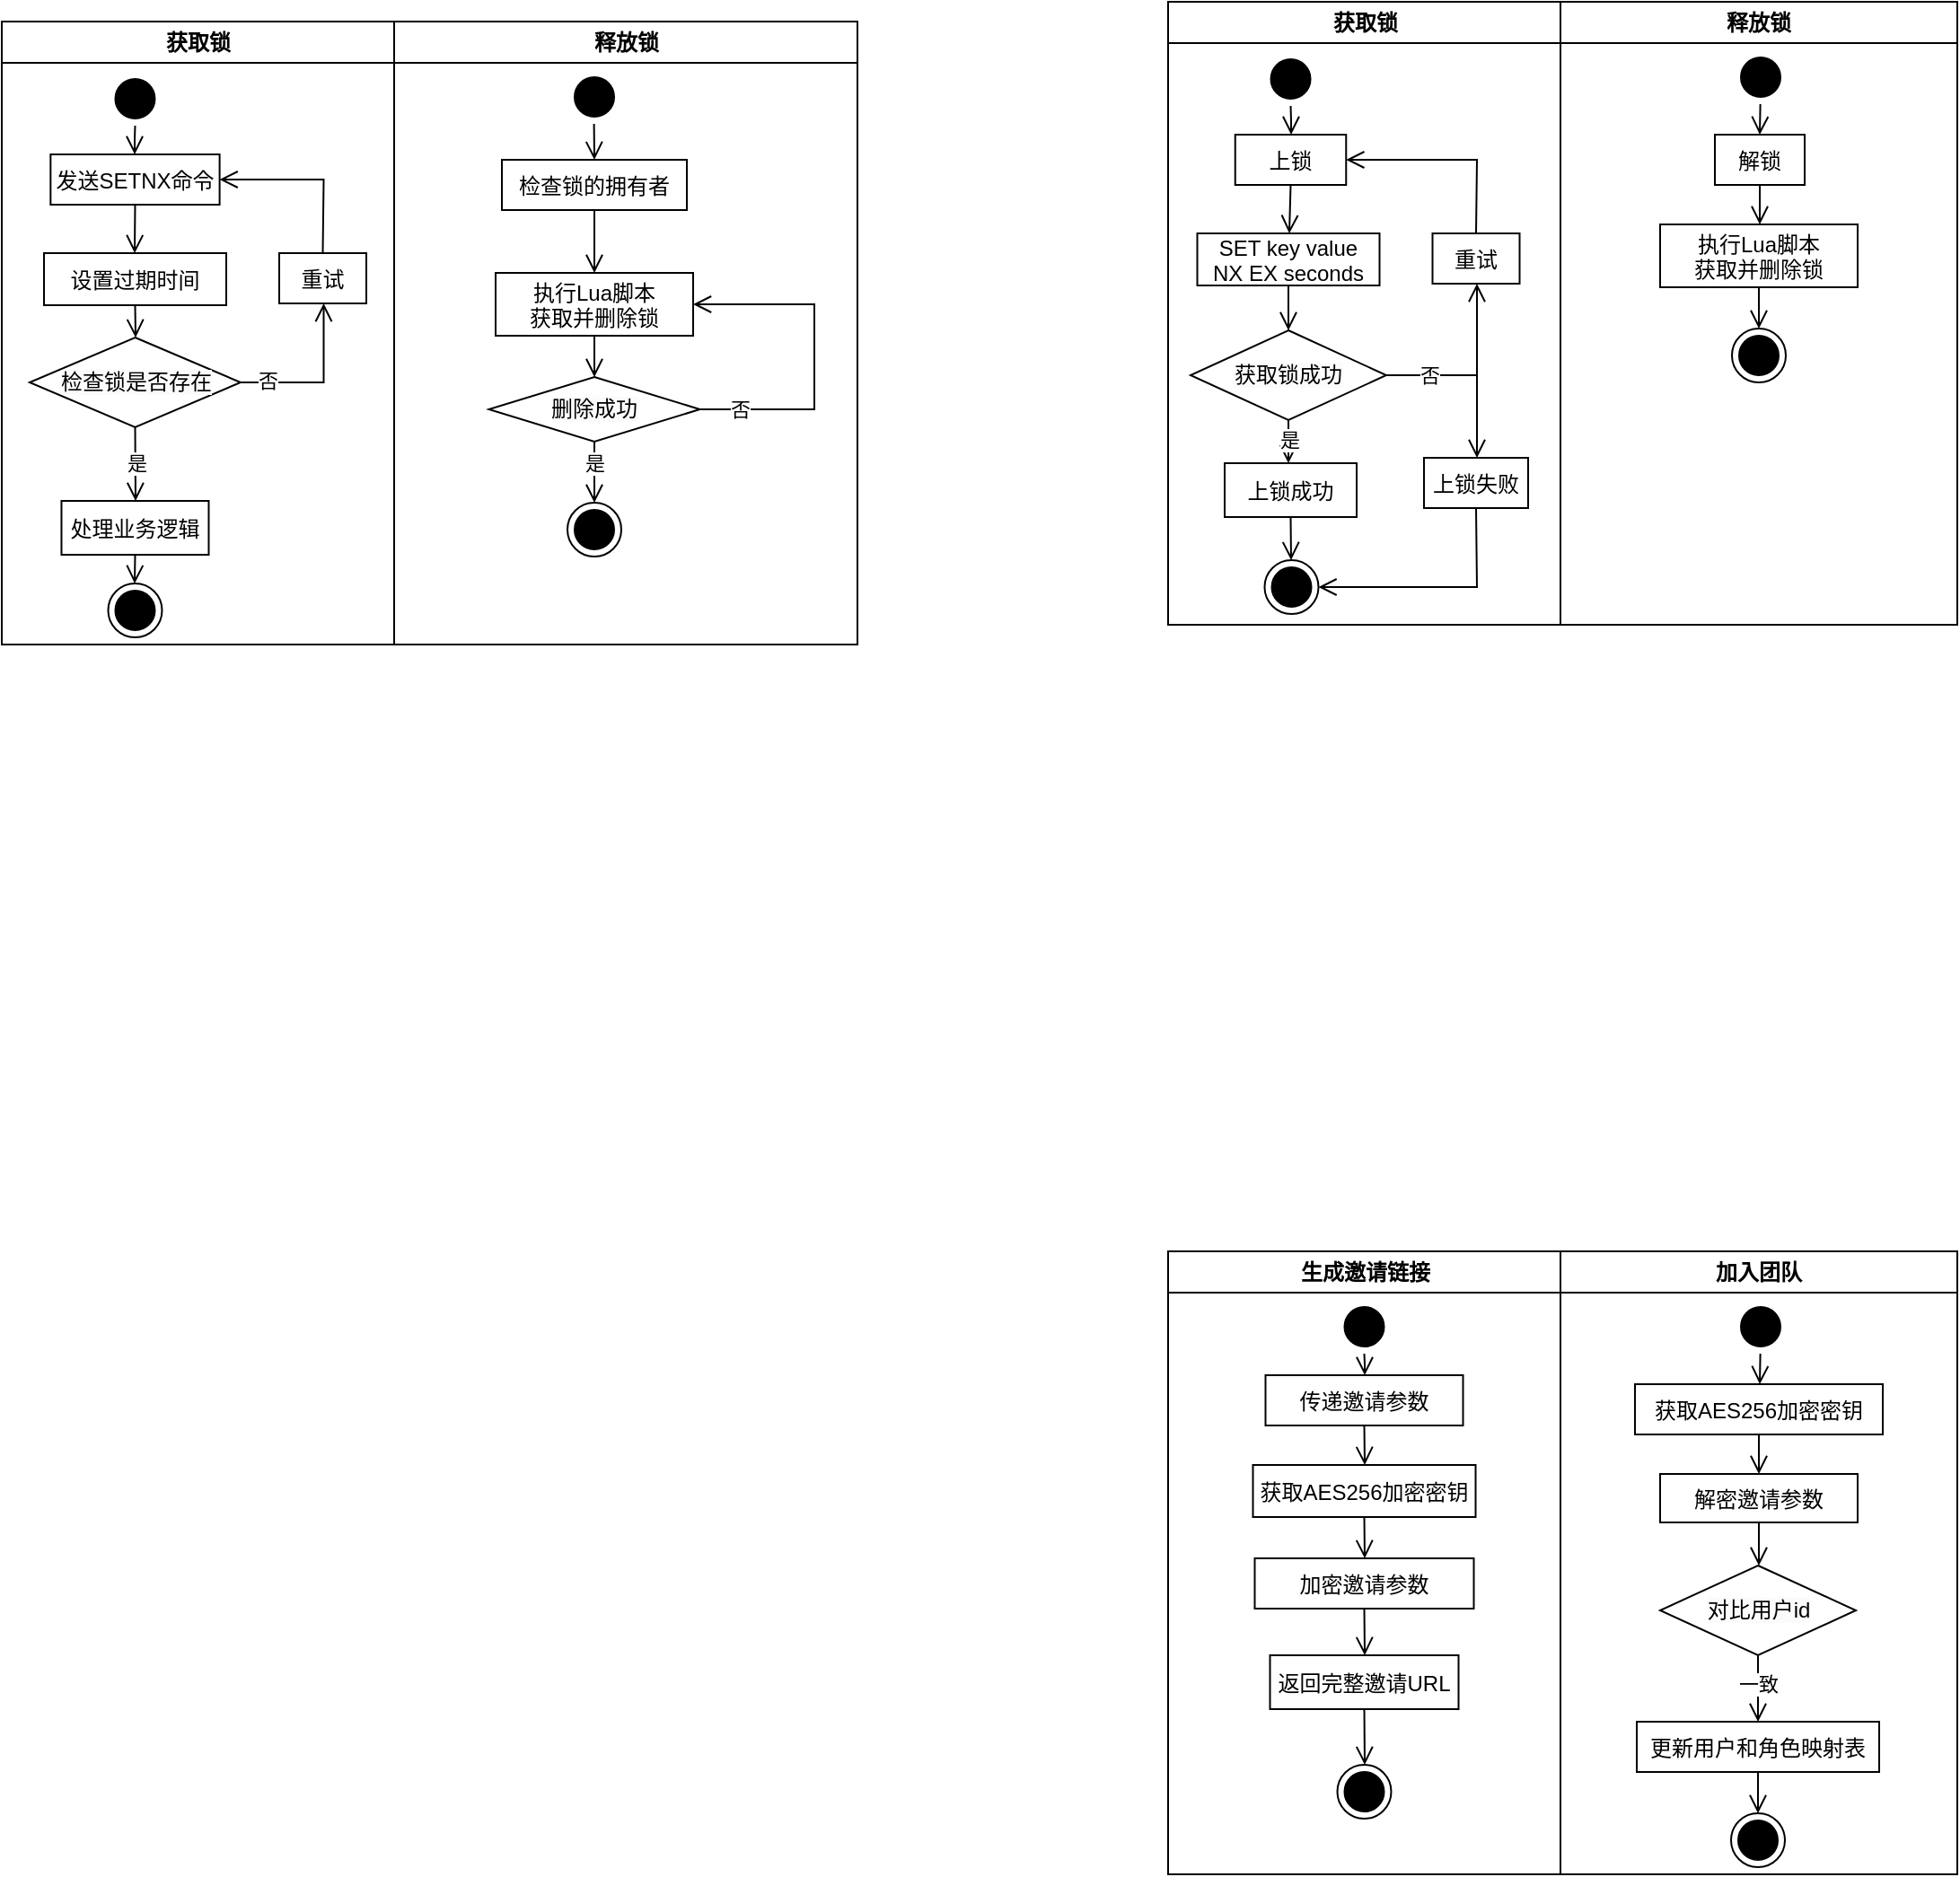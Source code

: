 <mxfile version="24.4.7" type="github">
  <diagram name="Page-1" id="e7e014a7-5840-1c2e-5031-d8a46d1fe8dd">
    <mxGraphModel dx="129289" dy="89528" grid="0" gridSize="10" guides="1" tooltips="1" connect="1" arrows="1" fold="1" page="1" pageScale="1" pageWidth="1169" pageHeight="826" background="none" math="0" shadow="0">
      <root>
        <mxCell id="0" />
        <mxCell id="1" parent="0" />
        <mxCell id="2" value="生成邀请链接" style="swimlane;whiteSpace=wrap;startSize=23;fontColor=default;labelBorderColor=none;" parent="1" vertex="1">
          <mxGeometry x="164.5" y="128" width="218.5" height="347" as="geometry" />
        </mxCell>
        <mxCell id="5" value="" style="ellipse;shape=startState;fillColor=#000000;strokeColor=#000000;fontColor=default;labelBorderColor=none;" parent="2" vertex="1">
          <mxGeometry x="94.25" y="27" width="30" height="30" as="geometry" />
        </mxCell>
        <mxCell id="6" value="" style="edgeStyle=elbowEdgeStyle;elbow=horizontal;verticalAlign=bottom;endArrow=open;endSize=8;strokeColor=#000000;endFill=1;rounded=0;fontColor=default;labelBorderColor=none;" parent="2" source="5" target="7" edge="1">
          <mxGeometry x="100" y="40" as="geometry">
            <mxPoint x="109.25" y="97" as="targetPoint" />
          </mxGeometry>
        </mxCell>
        <mxCell id="7" value="传递邀请参数" style="strokeColor=#000000;fontColor=default;labelBorderColor=none;" parent="2" vertex="1">
          <mxGeometry x="54.25" y="69" width="110" height="28" as="geometry" />
        </mxCell>
        <mxCell id="10" value="获取AES256加密密钥" style="strokeColor=#000000;fontColor=default;labelBorderColor=none;" parent="2" vertex="1">
          <mxGeometry x="47.25" y="119" width="124" height="29" as="geometry" />
        </mxCell>
        <mxCell id="Txw60cx1Kh3sxlR9NIMl-50" value="" style="ellipse;shape=endState;fillColor=#000000;strokeColor=#000000;fontColor=default;labelBorderColor=none;" parent="2" vertex="1">
          <mxGeometry x="94.25" y="286" width="30" height="30" as="geometry" />
        </mxCell>
        <mxCell id="Txw60cx1Kh3sxlR9NIMl-54" value="" style="edgeStyle=elbowEdgeStyle;elbow=horizontal;verticalAlign=bottom;endArrow=open;endSize=8;strokeColor=#000000;endFill=1;rounded=0;exitX=0.5;exitY=1;exitDx=0;exitDy=0;entryX=0.5;entryY=0;entryDx=0;entryDy=0;fontColor=default;labelBorderColor=none;" parent="2" source="7" target="10" edge="1">
          <mxGeometry x="-64.5" y="-88" as="geometry">
            <mxPoint x="119.25" y="89" as="targetPoint" />
            <mxPoint x="119.25" y="67" as="sourcePoint" />
          </mxGeometry>
        </mxCell>
        <mxCell id="Txw60cx1Kh3sxlR9NIMl-55" value="" style="edgeStyle=elbowEdgeStyle;elbow=horizontal;verticalAlign=bottom;endArrow=open;endSize=8;strokeColor=#000000;endFill=1;rounded=0;exitX=0.5;exitY=1;exitDx=0;exitDy=0;fontColor=default;labelBorderColor=none;" parent="2" source="10" target="rDcZoxMiwBND-SI_1BVu-38" edge="1">
          <mxGeometry x="-229" y="-216" as="geometry">
            <mxPoint x="109.23" y="209" as="targetPoint" />
            <mxPoint x="109.23" y="177" as="sourcePoint" />
          </mxGeometry>
        </mxCell>
        <mxCell id="Txw60cx1Kh3sxlR9NIMl-48" value="返回完整邀请URL" style="strokeColor=#000000;fontColor=default;labelBorderColor=none;" parent="2" vertex="1">
          <mxGeometry x="56.75" y="225" width="105" height="30" as="geometry" />
        </mxCell>
        <mxCell id="Txw60cx1Kh3sxlR9NIMl-65" value="" style="edgeStyle=elbowEdgeStyle;elbow=horizontal;verticalAlign=bottom;endArrow=open;endSize=8;strokeColor=#000000;endFill=1;rounded=0;exitX=0.5;exitY=1;exitDx=0;exitDy=0;entryX=0.5;entryY=0;entryDx=0;entryDy=0;fontColor=default;labelBorderColor=none;" parent="2" source="Txw60cx1Kh3sxlR9NIMl-48" target="Txw60cx1Kh3sxlR9NIMl-50" edge="1">
          <mxGeometry x="-393.5" y="-344" as="geometry">
            <mxPoint x="109.02" y="351" as="targetPoint" />
            <mxPoint x="109.02" y="319" as="sourcePoint" />
          </mxGeometry>
        </mxCell>
        <mxCell id="rDcZoxMiwBND-SI_1BVu-38" value="加密邀请参数" style="strokeColor=#000000;fontColor=default;labelBorderColor=none;" parent="2" vertex="1">
          <mxGeometry x="48.25" y="171" width="122" height="28" as="geometry" />
        </mxCell>
        <mxCell id="rDcZoxMiwBND-SI_1BVu-39" value="" style="edgeStyle=elbowEdgeStyle;elbow=horizontal;verticalAlign=bottom;endArrow=open;endSize=8;strokeColor=#000000;endFill=1;rounded=0;exitX=0.5;exitY=1;exitDx=0;exitDy=0;entryX=0.5;entryY=0;entryDx=0;entryDy=0;fontColor=default;labelBorderColor=none;" parent="2" source="rDcZoxMiwBND-SI_1BVu-38" target="Txw60cx1Kh3sxlR9NIMl-48" edge="1">
          <mxGeometry x="-393.5" y="-344" as="geometry">
            <mxPoint x="110.75" y="226" as="targetPoint" />
            <mxPoint x="109.16" y="247" as="sourcePoint" />
          </mxGeometry>
        </mxCell>
        <mxCell id="4" value="加入团队" style="swimlane;whiteSpace=wrap;fontColor=default;labelBorderColor=none;" parent="1" vertex="1">
          <mxGeometry x="383" y="128" width="221" height="347" as="geometry" />
        </mxCell>
        <mxCell id="38" value="" style="ellipse;shape=endState;fillColor=#000000;strokeColor=#000000;fontColor=default;labelBorderColor=none;" parent="4" vertex="1">
          <mxGeometry x="95" y="313" width="30" height="30" as="geometry" />
        </mxCell>
        <mxCell id="Txw60cx1Kh3sxlR9NIMl-51" value="" style="ellipse;shape=startState;fillColor=#000000;strokeColor=#000000;fontColor=default;labelBorderColor=none;" parent="4" vertex="1">
          <mxGeometry x="96.5" y="27" width="30" height="30" as="geometry" />
        </mxCell>
        <mxCell id="Txw60cx1Kh3sxlR9NIMl-52" value="获取AES256加密密钥" style="strokeColor=#000000;fontColor=default;labelBorderColor=none;" parent="4" vertex="1">
          <mxGeometry x="41.5" y="74" width="138" height="28" as="geometry" />
        </mxCell>
        <mxCell id="Txw60cx1Kh3sxlR9NIMl-53" value="解密邀请参数" style="strokeColor=#000000;fontColor=default;labelBorderColor=none;" parent="4" vertex="1">
          <mxGeometry x="55.5" y="124" width="110" height="27" as="geometry" />
        </mxCell>
        <mxCell id="Txw60cx1Kh3sxlR9NIMl-67" value="" style="edgeStyle=elbowEdgeStyle;elbow=horizontal;verticalAlign=bottom;endArrow=open;endSize=8;strokeColor=#000000;endFill=1;rounded=0;entryX=0.5;entryY=0;entryDx=0;entryDy=0;fontColor=default;labelBorderColor=none;" parent="4" target="Txw60cx1Kh3sxlR9NIMl-52" edge="1">
          <mxGeometry x="-345" y="-88" as="geometry">
            <mxPoint x="111.5" y="70" as="targetPoint" />
            <mxPoint x="111.3" y="57" as="sourcePoint" />
          </mxGeometry>
        </mxCell>
        <mxCell id="Txw60cx1Kh3sxlR9NIMl-68" value="" style="edgeStyle=elbowEdgeStyle;elbow=horizontal;verticalAlign=bottom;endArrow=open;endSize=8;strokeColor=#000000;endFill=1;rounded=0;exitX=0.5;exitY=1;exitDx=0;exitDy=0;entryX=0.5;entryY=0;entryDx=0;entryDy=0;fontColor=default;labelBorderColor=none;" parent="4" source="Txw60cx1Kh3sxlR9NIMl-52" target="Txw60cx1Kh3sxlR9NIMl-53" edge="1">
          <mxGeometry x="-509.5" y="-216" as="geometry">
            <mxPoint x="111.5" y="126" as="targetPoint" />
            <mxPoint x="111.46" y="105" as="sourcePoint" />
          </mxGeometry>
        </mxCell>
        <mxCell id="Txw60cx1Kh3sxlR9NIMl-69" value="" style="edgeStyle=elbowEdgeStyle;elbow=horizontal;verticalAlign=bottom;endArrow=open;endSize=8;strokeColor=#000000;endFill=1;rounded=0;exitX=0.5;exitY=1;exitDx=0;exitDy=0;entryX=0.5;entryY=0;entryDx=0;entryDy=0;fontColor=default;labelBorderColor=none;" parent="4" source="Txw60cx1Kh3sxlR9NIMl-53" target="rDcZoxMiwBND-SI_1BVu-41" edge="1">
          <mxGeometry x="-954.5" y="-344" as="geometry">
            <mxPoint x="111.26" y="207" as="targetPoint" />
            <mxPoint x="111.26" y="175" as="sourcePoint" />
          </mxGeometry>
        </mxCell>
        <mxCell id="rDcZoxMiwBND-SI_1BVu-41" value="&lt;span style=&quot;font-family: Helvetica; font-size: 12px; font-style: normal; font-variant-ligatures: normal; font-variant-caps: normal; font-weight: 400; letter-spacing: normal; orphans: 2; text-align: center; text-indent: 0px; text-transform: none; widows: 2; word-spacing: 0px; -webkit-text-stroke-width: 0px; white-space: nowrap; background-color: rgb(251, 251, 251); text-decoration-thickness: initial; text-decoration-style: initial; text-decoration-color: initial; float: none; display: inline !important;&quot;&gt;对比用户id&lt;/span&gt;" style="rhombus;whiteSpace=wrap;html=1;strokeColor=#000000;fontColor=default;labelBorderColor=none;" parent="4" vertex="1">
          <mxGeometry x="55.5" y="175" width="109" height="50" as="geometry" />
        </mxCell>
        <mxCell id="YSmkZtvk_KPzb1TLFDWp-38" value="" style="edgeStyle=elbowEdgeStyle;elbow=horizontal;verticalAlign=bottom;endArrow=open;endSize=8;strokeColor=#000000;endFill=1;rounded=0;exitX=0.5;exitY=1;exitDx=0;exitDy=0;entryX=0.5;entryY=0;entryDx=0;entryDy=0;fontColor=default;labelBorderColor=none;" parent="4" source="rDcZoxMiwBND-SI_1BVu-40" target="38" edge="1">
          <mxGeometry x="-838.5" y="-472" as="geometry">
            <mxPoint x="113.79" y="369" as="targetPoint" />
            <mxPoint x="113.79" y="339" as="sourcePoint" />
          </mxGeometry>
        </mxCell>
        <mxCell id="kITWzCv1qNqmuCgwB2I4-40" value="" style="edgeStyle=elbowEdgeStyle;elbow=vertical;verticalAlign=bottom;endArrow=open;endSize=8;strokeColor=#000000;endFill=1;rounded=0;exitX=0.5;exitY=1;exitDx=0;exitDy=0;fontColor=default;labelBorderColor=none;" parent="4" source="rDcZoxMiwBND-SI_1BVu-41" target="rDcZoxMiwBND-SI_1BVu-40" edge="1">
          <mxGeometry x="-1399.5" y="-472" as="geometry">
            <mxPoint x="557.5" y="428" as="targetPoint" />
            <mxPoint x="555.5" y="375" as="sourcePoint" />
          </mxGeometry>
        </mxCell>
        <mxCell id="kITWzCv1qNqmuCgwB2I4-41" value="一致" style="edgeLabel;html=1;align=center;verticalAlign=middle;resizable=0;points=[];fontColor=default;labelBorderColor=none;" parent="kITWzCv1qNqmuCgwB2I4-40" vertex="1" connectable="0">
          <mxGeometry relative="1" as="geometry">
            <mxPoint y="-3" as="offset" />
          </mxGeometry>
        </mxCell>
        <mxCell id="rDcZoxMiwBND-SI_1BVu-40" value="更新用户和角色映射表" style="strokeColor=#000000;fontColor=default;labelBorderColor=none;" parent="4" vertex="1">
          <mxGeometry x="42.5" y="262" width="135" height="28" as="geometry" />
        </mxCell>
        <mxCell id="rDcZoxMiwBND-SI_1BVu-44" value="" style="edgeStyle=elbowEdgeStyle;elbow=horizontal;verticalAlign=bottom;endArrow=open;endSize=8;strokeColor=#FF0000;endFill=1;rounded=0;exitX=0.5;exitY=1;exitDx=0;exitDy=0;entryX=0.5;entryY=0;entryDx=0;entryDy=0;" parent="1" edge="1">
          <mxGeometry x="-954.5" y="-344" as="几何">
            <mxPoint x="589.76" y="350" as="targetPoint" />
            <mxPoint x="589.76" y="318" as="sourcePoint" />
          </mxGeometry>
        </mxCell>
        <mxCell id="rDcZoxMiwBND-SI_1BVu-45" value="" style="edgeStyle=elbowEdgeStyle;elbow=horizontal;verticalAlign=bottom;endArrow=open;endSize=8;strokeColor=#FF0000;endFill=1;rounded=0;exitX=0.5;exitY=1;exitDx=0;exitDy=0;entryX=0.5;entryY=0;entryDx=0;entryDy=0;" parent="1" edge="1">
          <mxGeometry x="-954.5" y="-344" as="几何">
            <mxPoint x="589.76" y="350" as="targetPoint" />
            <mxPoint x="589.76" y="318" as="sourcePoint" />
          </mxGeometry>
        </mxCell>
        <mxCell id="1JQhXdfim7KZthg24Wtt-63" value="获取锁" style="swimlane;whiteSpace=wrap;startSize=23;fontColor=default;labelBorderColor=none;" parent="1" vertex="1">
          <mxGeometry x="164.5" y="-568" width="218.5" height="347" as="geometry" />
        </mxCell>
        <mxCell id="1JQhXdfim7KZthg24Wtt-64" value="" style="ellipse;shape=startState;fillColor=#000000;strokeColor=#000000;fontColor=default;labelBorderColor=none;" parent="1JQhXdfim7KZthg24Wtt-63" vertex="1">
          <mxGeometry x="53.26" y="28" width="30" height="30" as="geometry" />
        </mxCell>
        <mxCell id="1JQhXdfim7KZthg24Wtt-65" value="" style="edgeStyle=elbowEdgeStyle;elbow=horizontal;verticalAlign=bottom;endArrow=open;endSize=8;strokeColor=#000000;endFill=1;rounded=0;fontColor=default;labelBorderColor=none;" parent="1JQhXdfim7KZthg24Wtt-63" source="1JQhXdfim7KZthg24Wtt-64" target="1JQhXdfim7KZthg24Wtt-66" edge="1">
          <mxGeometry x="100" y="40" as="geometry">
            <mxPoint x="68.26" y="98" as="targetPoint" />
          </mxGeometry>
        </mxCell>
        <mxCell id="1JQhXdfim7KZthg24Wtt-66" value="上锁" style="strokeColor=#000000;fontColor=default;labelBorderColor=none;" parent="1JQhXdfim7KZthg24Wtt-63" vertex="1">
          <mxGeometry x="37.38" y="74" width="61.75" height="28" as="geometry" />
        </mxCell>
        <mxCell id="1JQhXdfim7KZthg24Wtt-67" value="SET key value&#xa;NX EX seconds" style="strokeColor=#000000;fontColor=default;labelBorderColor=none;" parent="1JQhXdfim7KZthg24Wtt-63" vertex="1">
          <mxGeometry x="16.25" y="129" width="101.5" height="29" as="geometry" />
        </mxCell>
        <mxCell id="1JQhXdfim7KZthg24Wtt-68" value="" style="ellipse;shape=endState;fillColor=#000000;strokeColor=#000000;fontColor=default;labelBorderColor=none;" parent="1JQhXdfim7KZthg24Wtt-63" vertex="1">
          <mxGeometry x="53.75" y="311" width="30" height="30" as="geometry" />
        </mxCell>
        <mxCell id="1JQhXdfim7KZthg24Wtt-69" value="" style="edgeStyle=elbowEdgeStyle;elbow=horizontal;verticalAlign=bottom;endArrow=open;endSize=8;strokeColor=#000000;endFill=1;rounded=0;exitX=0.5;exitY=1;exitDx=0;exitDy=0;entryX=0.5;entryY=0;entryDx=0;entryDy=0;fontColor=default;labelBorderColor=none;" parent="1JQhXdfim7KZthg24Wtt-63" source="1JQhXdfim7KZthg24Wtt-66" target="1JQhXdfim7KZthg24Wtt-67" edge="1">
          <mxGeometry x="-64.5" y="-88" as="geometry">
            <mxPoint x="78.75" y="94" as="targetPoint" />
            <mxPoint x="78.75" y="72" as="sourcePoint" />
          </mxGeometry>
        </mxCell>
        <mxCell id="1JQhXdfim7KZthg24Wtt-71" value="上锁成功" style="strokeColor=#000000;fontColor=default;labelBorderColor=none;" parent="1JQhXdfim7KZthg24Wtt-63" vertex="1">
          <mxGeometry x="31.5" y="257" width="73.51" height="30" as="geometry" />
        </mxCell>
        <mxCell id="1JQhXdfim7KZthg24Wtt-72" value="" style="edgeStyle=elbowEdgeStyle;elbow=horizontal;verticalAlign=bottom;endArrow=open;endSize=8;strokeColor=#000000;endFill=1;rounded=0;exitX=0.5;exitY=1;exitDx=0;exitDy=0;entryX=0.5;entryY=0;entryDx=0;entryDy=0;fontColor=default;labelBorderColor=none;" parent="1JQhXdfim7KZthg24Wtt-63" source="1JQhXdfim7KZthg24Wtt-71" target="1JQhXdfim7KZthg24Wtt-68" edge="1">
          <mxGeometry x="-393.5" y="-344" as="geometry">
            <mxPoint x="68.52" y="356" as="targetPoint" />
            <mxPoint x="68.52" y="324" as="sourcePoint" />
          </mxGeometry>
        </mxCell>
        <mxCell id="1JQhXdfim7KZthg24Wtt-89" value="&lt;span style=&quot;font-family: Helvetica; font-size: 12px; font-style: normal; font-variant-ligatures: normal; font-variant-caps: normal; font-weight: 400; letter-spacing: normal; orphans: 2; text-align: center; text-indent: 0px; text-transform: none; widows: 2; word-spacing: 0px; -webkit-text-stroke-width: 0px; white-space: nowrap; background-color: rgb(251, 251, 251); text-decoration-thickness: initial; text-decoration-style: initial; text-decoration-color: initial; float: none; display: inline !important;&quot;&gt;获取锁成功&lt;/span&gt;" style="rhombus;whiteSpace=wrap;html=1;strokeColor=#000000;fontColor=default;labelBorderColor=none;" parent="1JQhXdfim7KZthg24Wtt-63" vertex="1">
          <mxGeometry x="12.5" y="183" width="109" height="50" as="geometry" />
        </mxCell>
        <mxCell id="1JQhXdfim7KZthg24Wtt-90" value="" style="edgeStyle=elbowEdgeStyle;elbow=horizontal;verticalAlign=bottom;endArrow=open;endSize=8;strokeColor=#000000;endFill=1;rounded=0;exitX=0.5;exitY=1;exitDx=0;exitDy=0;entryX=0.5;entryY=0;entryDx=0;entryDy=0;fontColor=default;labelBorderColor=none;" parent="1JQhXdfim7KZthg24Wtt-63" source="1JQhXdfim7KZthg24Wtt-67" target="1JQhXdfim7KZthg24Wtt-89" edge="1">
          <mxGeometry x="-229" y="480" as="geometry">
            <mxPoint x="123.75" y="193" as="targetPoint" />
            <mxPoint x="123.75" y="171" as="sourcePoint" />
          </mxGeometry>
        </mxCell>
        <mxCell id="1JQhXdfim7KZthg24Wtt-91" value="" style="edgeStyle=elbowEdgeStyle;elbow=horizontal;verticalAlign=bottom;endArrow=open;endSize=8;strokeColor=#000000;endFill=1;rounded=0;exitX=0.5;exitY=1;exitDx=0;exitDy=0;fontColor=default;labelBorderColor=none;" parent="1JQhXdfim7KZthg24Wtt-63" source="1JQhXdfim7KZthg24Wtt-89" target="1JQhXdfim7KZthg24Wtt-71" edge="1">
          <mxGeometry x="-393.5" y="1048" as="geometry">
            <mxPoint x="98" y="274" as="targetPoint" />
            <mxPoint x="98" y="256" as="sourcePoint" />
          </mxGeometry>
        </mxCell>
        <mxCell id="1JQhXdfim7KZthg24Wtt-96" value="是" style="edgeLabel;html=1;align=center;verticalAlign=middle;resizable=0;points=[];" parent="1JQhXdfim7KZthg24Wtt-91" vertex="1" connectable="0">
          <mxGeometry relative="1" as="geometry">
            <mxPoint y="-1" as="offset" />
          </mxGeometry>
        </mxCell>
        <mxCell id="1JQhXdfim7KZthg24Wtt-73" value="重试" style="strokeColor=#000000;fontColor=default;labelBorderColor=none;" parent="1JQhXdfim7KZthg24Wtt-63" vertex="1">
          <mxGeometry x="147.25" y="129" width="48.5" height="28" as="geometry" />
        </mxCell>
        <mxCell id="1JQhXdfim7KZthg24Wtt-88" value="上锁失败" style="strokeColor=#000000;fontColor=default;labelBorderColor=none;" parent="1JQhXdfim7KZthg24Wtt-63" vertex="1">
          <mxGeometry x="142.5" y="254" width="58" height="28" as="geometry" />
        </mxCell>
        <mxCell id="1JQhXdfim7KZthg24Wtt-92" value="" style="edgeStyle=elbowEdgeStyle;elbow=horizontal;verticalAlign=bottom;endArrow=open;endSize=8;strokeColor=#000000;endFill=1;rounded=0;exitX=1;exitY=0.5;exitDx=0;exitDy=0;entryX=0.5;entryY=1;entryDx=0;entryDy=0;fontColor=default;labelBorderColor=none;" parent="1JQhXdfim7KZthg24Wtt-63" source="1JQhXdfim7KZthg24Wtt-89" target="1JQhXdfim7KZthg24Wtt-73" edge="1">
          <mxGeometry x="-393.5" y="1048" as="geometry">
            <mxPoint x="143.5" y="234" as="targetPoint" />
            <mxPoint x="143.5" y="209" as="sourcePoint" />
            <Array as="points">
              <mxPoint x="172" y="182" />
            </Array>
          </mxGeometry>
        </mxCell>
        <mxCell id="1JQhXdfim7KZthg24Wtt-93" value="" style="edgeStyle=elbowEdgeStyle;elbow=horizontal;verticalAlign=bottom;endArrow=open;endSize=8;strokeColor=#000000;endFill=1;rounded=0;exitX=1;exitY=0.5;exitDx=0;exitDy=0;entryX=0.5;entryY=0;entryDx=0;entryDy=0;fontColor=default;labelBorderColor=none;" parent="1JQhXdfim7KZthg24Wtt-63" source="1JQhXdfim7KZthg24Wtt-89" target="1JQhXdfim7KZthg24Wtt-88" edge="1">
          <mxGeometry x="-558" y="1616" as="geometry">
            <mxPoint x="196" y="169" as="targetPoint" />
            <mxPoint x="141" y="219" as="sourcePoint" />
            <Array as="points">
              <mxPoint x="172" y="231" />
            </Array>
          </mxGeometry>
        </mxCell>
        <mxCell id="1JQhXdfim7KZthg24Wtt-97" value="否" style="edgeLabel;html=1;align=center;verticalAlign=middle;resizable=0;points=[];" parent="1JQhXdfim7KZthg24Wtt-93" vertex="1" connectable="0">
          <mxGeometry relative="1" as="geometry">
            <mxPoint x="-25" as="offset" />
          </mxGeometry>
        </mxCell>
        <mxCell id="1JQhXdfim7KZthg24Wtt-94" value="" style="edgeStyle=elbowEdgeStyle;elbow=horizontal;verticalAlign=bottom;endArrow=open;endSize=8;strokeColor=#000000;endFill=1;rounded=0;exitX=0.5;exitY=1;exitDx=0;exitDy=0;entryX=1;entryY=0.5;entryDx=0;entryDy=0;fontColor=default;labelBorderColor=none;" parent="1JQhXdfim7KZthg24Wtt-63" source="1JQhXdfim7KZthg24Wtt-88" target="1JQhXdfim7KZthg24Wtt-68" edge="1">
          <mxGeometry x="-722.5" y="2184" as="geometry">
            <mxPoint x="218.5" y="374" as="targetPoint" />
            <mxPoint x="168.5" y="328" as="sourcePoint" />
            <Array as="points">
              <mxPoint x="172" y="306" />
            </Array>
          </mxGeometry>
        </mxCell>
        <mxCell id="1JQhXdfim7KZthg24Wtt-95" value="" style="edgeStyle=elbowEdgeStyle;elbow=horizontal;verticalAlign=bottom;endArrow=open;endSize=8;strokeColor=#000000;endFill=1;rounded=0;exitX=0.5;exitY=0;exitDx=0;exitDy=0;entryX=1;entryY=0.5;entryDx=0;entryDy=0;fontColor=default;labelBorderColor=none;" parent="1JQhXdfim7KZthg24Wtt-63" source="1JQhXdfim7KZthg24Wtt-73" target="1JQhXdfim7KZthg24Wtt-66" edge="1">
          <mxGeometry x="-887" y="2752" as="geometry">
            <mxPoint x="94" y="336" as="targetPoint" />
            <mxPoint x="182" y="292" as="sourcePoint" />
            <Array as="points">
              <mxPoint x="172" y="81" />
            </Array>
          </mxGeometry>
        </mxCell>
        <mxCell id="1JQhXdfim7KZthg24Wtt-75" value="释放锁" style="swimlane;whiteSpace=wrap;fontColor=default;labelBorderColor=none;" parent="1" vertex="1">
          <mxGeometry x="383" y="-568" width="221" height="347" as="geometry" />
        </mxCell>
        <mxCell id="1JQhXdfim7KZthg24Wtt-76" value="" style="ellipse;shape=endState;fillColor=#000000;strokeColor=#000000;fontColor=default;labelBorderColor=none;" parent="1JQhXdfim7KZthg24Wtt-75" vertex="1">
          <mxGeometry x="95.5" y="182" width="30" height="30" as="geometry" />
        </mxCell>
        <mxCell id="1JQhXdfim7KZthg24Wtt-77" value="" style="ellipse;shape=startState;fillColor=#000000;strokeColor=#000000;fontColor=default;labelBorderColor=none;" parent="1JQhXdfim7KZthg24Wtt-75" vertex="1">
          <mxGeometry x="96.5" y="27" width="30" height="30" as="geometry" />
        </mxCell>
        <mxCell id="1JQhXdfim7KZthg24Wtt-78" value="解锁" style="strokeColor=#000000;fontColor=default;labelBorderColor=none;" parent="1JQhXdfim7KZthg24Wtt-75" vertex="1">
          <mxGeometry x="86" y="74" width="50" height="28" as="geometry" />
        </mxCell>
        <mxCell id="1JQhXdfim7KZthg24Wtt-79" value="执行Lua脚本&#xa;获取并删除锁" style="strokeColor=#000000;fontColor=default;labelBorderColor=none;" parent="1JQhXdfim7KZthg24Wtt-75" vertex="1">
          <mxGeometry x="55.5" y="124" width="110" height="35" as="geometry" />
        </mxCell>
        <mxCell id="1JQhXdfim7KZthg24Wtt-80" value="" style="edgeStyle=elbowEdgeStyle;elbow=horizontal;verticalAlign=bottom;endArrow=open;endSize=8;strokeColor=#000000;endFill=1;rounded=0;entryX=0.5;entryY=0;entryDx=0;entryDy=0;fontColor=default;labelBorderColor=none;" parent="1JQhXdfim7KZthg24Wtt-75" target="1JQhXdfim7KZthg24Wtt-78" edge="1">
          <mxGeometry x="-345" y="-88" as="geometry">
            <mxPoint x="111.5" y="70" as="targetPoint" />
            <mxPoint x="111.3" y="57" as="sourcePoint" />
          </mxGeometry>
        </mxCell>
        <mxCell id="1JQhXdfim7KZthg24Wtt-81" value="" style="edgeStyle=elbowEdgeStyle;elbow=horizontal;verticalAlign=bottom;endArrow=open;endSize=8;strokeColor=#000000;endFill=1;rounded=0;exitX=0.5;exitY=1;exitDx=0;exitDy=0;entryX=0.5;entryY=0;entryDx=0;entryDy=0;fontColor=default;labelBorderColor=none;" parent="1JQhXdfim7KZthg24Wtt-75" source="1JQhXdfim7KZthg24Wtt-78" target="1JQhXdfim7KZthg24Wtt-79" edge="1">
          <mxGeometry x="-509.5" y="-216" as="geometry">
            <mxPoint x="111.5" y="126" as="targetPoint" />
            <mxPoint x="111.46" y="105" as="sourcePoint" />
          </mxGeometry>
        </mxCell>
        <mxCell id="1JQhXdfim7KZthg24Wtt-82" value="" style="edgeStyle=elbowEdgeStyle;elbow=horizontal;verticalAlign=bottom;endArrow=open;endSize=8;strokeColor=#000000;endFill=1;rounded=0;exitX=0.5;exitY=1;exitDx=0;exitDy=0;entryX=0.5;entryY=0;entryDx=0;entryDy=0;fontColor=default;labelBorderColor=none;" parent="1JQhXdfim7KZthg24Wtt-75" source="1JQhXdfim7KZthg24Wtt-79" target="1JQhXdfim7KZthg24Wtt-76" edge="1">
          <mxGeometry x="-954.5" y="-344" as="geometry">
            <mxPoint x="110" y="175.0" as="targetPoint" />
            <mxPoint x="111.26" y="175" as="sourcePoint" />
          </mxGeometry>
        </mxCell>
        <mxCell id="IjrG0ZeT837Yg2qG1laA-38" value="获取锁" style="swimlane;whiteSpace=wrap;startSize=23;fontColor=default;labelBorderColor=none;" vertex="1" parent="1">
          <mxGeometry x="-485" y="-557" width="218.5" height="347" as="geometry" />
        </mxCell>
        <mxCell id="IjrG0ZeT837Yg2qG1laA-39" value="" style="ellipse;shape=startState;fillColor=#000000;strokeColor=#000000;fontColor=default;labelBorderColor=none;" vertex="1" parent="IjrG0ZeT837Yg2qG1laA-38">
          <mxGeometry x="59.24" y="28" width="30" height="30" as="geometry" />
        </mxCell>
        <mxCell id="IjrG0ZeT837Yg2qG1laA-40" value="" style="edgeStyle=elbowEdgeStyle;elbow=horizontal;verticalAlign=bottom;endArrow=open;endSize=8;strokeColor=#000000;endFill=1;rounded=0;fontColor=default;labelBorderColor=none;" edge="1" parent="IjrG0ZeT837Yg2qG1laA-38" source="IjrG0ZeT837Yg2qG1laA-39" target="IjrG0ZeT837Yg2qG1laA-41">
          <mxGeometry x="100" y="40" as="geometry">
            <mxPoint x="75.51" y="98" as="targetPoint" />
          </mxGeometry>
        </mxCell>
        <mxCell id="IjrG0ZeT837Yg2qG1laA-41" value="发送SETNX命令" style="strokeColor=#000000;fontColor=default;labelBorderColor=none;" vertex="1" parent="IjrG0ZeT837Yg2qG1laA-38">
          <mxGeometry x="27.17" y="74" width="94.13" height="28" as="geometry" />
        </mxCell>
        <mxCell id="IjrG0ZeT837Yg2qG1laA-42" value="设置过期时间" style="strokeColor=#000000;fontColor=default;labelBorderColor=none;" vertex="1" parent="IjrG0ZeT837Yg2qG1laA-38">
          <mxGeometry x="23.5" y="129" width="101.5" height="29" as="geometry" />
        </mxCell>
        <mxCell id="IjrG0ZeT837Yg2qG1laA-43" value="" style="ellipse;shape=endState;fillColor=#000000;strokeColor=#000000;fontColor=default;labelBorderColor=none;" vertex="1" parent="IjrG0ZeT837Yg2qG1laA-38">
          <mxGeometry x="59.24" y="313" width="30" height="30" as="geometry" />
        </mxCell>
        <mxCell id="IjrG0ZeT837Yg2qG1laA-44" value="" style="edgeStyle=elbowEdgeStyle;elbow=horizontal;verticalAlign=bottom;endArrow=open;endSize=8;strokeColor=#000000;endFill=1;rounded=0;exitX=0.5;exitY=1;exitDx=0;exitDy=0;entryX=0.5;entryY=0;entryDx=0;entryDy=0;fontColor=default;labelBorderColor=none;" edge="1" parent="IjrG0ZeT837Yg2qG1laA-38" source="IjrG0ZeT837Yg2qG1laA-41" target="IjrG0ZeT837Yg2qG1laA-42">
          <mxGeometry x="-64.5" y="-88" as="geometry">
            <mxPoint x="86" y="94" as="targetPoint" />
            <mxPoint x="86" y="72" as="sourcePoint" />
          </mxGeometry>
        </mxCell>
        <mxCell id="IjrG0ZeT837Yg2qG1laA-45" value="处理业务逻辑" style="strokeColor=#000000;fontColor=default;labelBorderColor=none;" vertex="1" parent="IjrG0ZeT837Yg2qG1laA-38">
          <mxGeometry x="33.24" y="267" width="82" height="30" as="geometry" />
        </mxCell>
        <mxCell id="IjrG0ZeT837Yg2qG1laA-46" value="" style="edgeStyle=elbowEdgeStyle;elbow=horizontal;verticalAlign=bottom;endArrow=open;endSize=8;strokeColor=#000000;endFill=1;rounded=0;exitX=0.5;exitY=1;exitDx=0;exitDy=0;entryX=0.5;entryY=0;entryDx=0;entryDy=0;fontColor=default;labelBorderColor=none;" edge="1" parent="IjrG0ZeT837Yg2qG1laA-38" source="IjrG0ZeT837Yg2qG1laA-45" target="IjrG0ZeT837Yg2qG1laA-43">
          <mxGeometry x="-393.5" y="-344" as="geometry">
            <mxPoint x="75.77" y="356" as="targetPoint" />
            <mxPoint x="75.77" y="324" as="sourcePoint" />
          </mxGeometry>
        </mxCell>
        <mxCell id="IjrG0ZeT837Yg2qG1laA-47" value="&lt;span style=&quot;font-family: Helvetica; font-size: 12px; font-style: normal; font-variant-ligatures: normal; font-variant-caps: normal; font-weight: 400; letter-spacing: normal; orphans: 2; text-align: center; text-indent: 0px; text-transform: none; widows: 2; word-spacing: 0px; -webkit-text-stroke-width: 0px; white-space: nowrap; background-color: rgb(251, 251, 251); text-decoration-thickness: initial; text-decoration-style: initial; text-decoration-color: initial; float: none; display: inline !important;&quot;&gt;检查锁是否存在&lt;/span&gt;" style="rhombus;whiteSpace=wrap;html=1;strokeColor=#000000;fontColor=default;labelBorderColor=none;" vertex="1" parent="IjrG0ZeT837Yg2qG1laA-38">
          <mxGeometry x="15.5" y="176" width="117.5" height="50" as="geometry" />
        </mxCell>
        <mxCell id="IjrG0ZeT837Yg2qG1laA-48" value="" style="edgeStyle=elbowEdgeStyle;elbow=horizontal;verticalAlign=bottom;endArrow=open;endSize=8;strokeColor=#000000;endFill=1;rounded=0;exitX=0.5;exitY=1;exitDx=0;exitDy=0;entryX=0.5;entryY=0;entryDx=0;entryDy=0;fontColor=default;labelBorderColor=none;" edge="1" parent="IjrG0ZeT837Yg2qG1laA-38" source="IjrG0ZeT837Yg2qG1laA-42" target="IjrG0ZeT837Yg2qG1laA-47">
          <mxGeometry x="-229" y="480" as="geometry">
            <mxPoint x="131" y="193" as="targetPoint" />
            <mxPoint x="131" y="171" as="sourcePoint" />
          </mxGeometry>
        </mxCell>
        <mxCell id="IjrG0ZeT837Yg2qG1laA-49" value="" style="edgeStyle=elbowEdgeStyle;elbow=horizontal;verticalAlign=bottom;endArrow=open;endSize=8;strokeColor=#000000;endFill=1;rounded=0;exitX=0.5;exitY=1;exitDx=0;exitDy=0;fontColor=default;labelBorderColor=none;" edge="1" parent="IjrG0ZeT837Yg2qG1laA-38" source="IjrG0ZeT837Yg2qG1laA-47" target="IjrG0ZeT837Yg2qG1laA-45">
          <mxGeometry x="-393.5" y="1048" as="geometry">
            <mxPoint x="105.25" y="274" as="targetPoint" />
            <mxPoint x="105.25" y="256" as="sourcePoint" />
          </mxGeometry>
        </mxCell>
        <mxCell id="IjrG0ZeT837Yg2qG1laA-50" value="是" style="edgeLabel;html=1;align=center;verticalAlign=middle;resizable=0;points=[];" vertex="1" connectable="0" parent="IjrG0ZeT837Yg2qG1laA-49">
          <mxGeometry relative="1" as="geometry">
            <mxPoint y="-1" as="offset" />
          </mxGeometry>
        </mxCell>
        <mxCell id="IjrG0ZeT837Yg2qG1laA-51" value="重试" style="strokeColor=#000000;fontColor=default;labelBorderColor=none;" vertex="1" parent="IjrG0ZeT837Yg2qG1laA-38">
          <mxGeometry x="154.5" y="129" width="48.5" height="28" as="geometry" />
        </mxCell>
        <mxCell id="IjrG0ZeT837Yg2qG1laA-53" value="" style="edgeStyle=elbowEdgeStyle;elbow=horizontal;verticalAlign=bottom;endArrow=open;endSize=8;strokeColor=#000000;endFill=1;rounded=0;exitX=1;exitY=0.5;exitDx=0;exitDy=0;entryX=0.5;entryY=1;entryDx=0;entryDy=0;fontColor=default;labelBorderColor=none;" edge="1" parent="IjrG0ZeT837Yg2qG1laA-38" source="IjrG0ZeT837Yg2qG1laA-47" target="IjrG0ZeT837Yg2qG1laA-51">
          <mxGeometry x="-393.5" y="1048" as="geometry">
            <mxPoint x="150.75" y="234" as="targetPoint" />
            <mxPoint x="150.75" y="209" as="sourcePoint" />
            <Array as="points">
              <mxPoint x="179.25" y="182" />
            </Array>
          </mxGeometry>
        </mxCell>
        <mxCell id="IjrG0ZeT837Yg2qG1laA-67" value="否" style="edgeLabel;html=1;align=center;verticalAlign=middle;resizable=0;points=[];" vertex="1" connectable="0" parent="IjrG0ZeT837Yg2qG1laA-53">
          <mxGeometry relative="1" as="geometry">
            <mxPoint x="-31" y="-1" as="offset" />
          </mxGeometry>
        </mxCell>
        <mxCell id="IjrG0ZeT837Yg2qG1laA-57" value="" style="edgeStyle=elbowEdgeStyle;elbow=horizontal;verticalAlign=bottom;endArrow=open;endSize=8;strokeColor=#000000;endFill=1;rounded=0;exitX=0.5;exitY=0;exitDx=0;exitDy=0;entryX=1;entryY=0.5;entryDx=0;entryDy=0;fontColor=default;labelBorderColor=none;" edge="1" parent="IjrG0ZeT837Yg2qG1laA-38" source="IjrG0ZeT837Yg2qG1laA-51" target="IjrG0ZeT837Yg2qG1laA-41">
          <mxGeometry x="-887" y="2752" as="geometry">
            <mxPoint x="101.25" y="336" as="targetPoint" />
            <mxPoint x="189.25" y="292" as="sourcePoint" />
            <Array as="points">
              <mxPoint x="179.25" y="81" />
            </Array>
          </mxGeometry>
        </mxCell>
        <mxCell id="IjrG0ZeT837Yg2qG1laA-58" value="释放锁" style="swimlane;whiteSpace=wrap;fontColor=default;labelBorderColor=none;" vertex="1" parent="1">
          <mxGeometry x="-266.5" y="-557" width="258" height="347" as="geometry" />
        </mxCell>
        <mxCell id="IjrG0ZeT837Yg2qG1laA-59" value="" style="ellipse;shape=endState;fillColor=#000000;strokeColor=#000000;fontColor=default;labelBorderColor=none;" vertex="1" parent="IjrG0ZeT837Yg2qG1laA-58">
          <mxGeometry x="96.5" y="268" width="30" height="30" as="geometry" />
        </mxCell>
        <mxCell id="IjrG0ZeT837Yg2qG1laA-60" value="" style="ellipse;shape=startState;fillColor=#000000;strokeColor=#000000;fontColor=default;labelBorderColor=none;" vertex="1" parent="IjrG0ZeT837Yg2qG1laA-58">
          <mxGeometry x="96.5" y="27" width="30" height="30" as="geometry" />
        </mxCell>
        <mxCell id="IjrG0ZeT837Yg2qG1laA-61" value="检查锁的拥有者" style="strokeColor=#000000;fontColor=default;labelBorderColor=none;" vertex="1" parent="IjrG0ZeT837Yg2qG1laA-58">
          <mxGeometry x="60" y="77" width="103" height="28" as="geometry" />
        </mxCell>
        <mxCell id="IjrG0ZeT837Yg2qG1laA-62" value="执行Lua脚本&#xa;获取并删除锁" style="strokeColor=#000000;fontColor=default;labelBorderColor=none;" vertex="1" parent="IjrG0ZeT837Yg2qG1laA-58">
          <mxGeometry x="56.5" y="140" width="110" height="35" as="geometry" />
        </mxCell>
        <mxCell id="IjrG0ZeT837Yg2qG1laA-63" value="" style="edgeStyle=elbowEdgeStyle;elbow=horizontal;verticalAlign=bottom;endArrow=open;endSize=8;strokeColor=#000000;endFill=1;rounded=0;entryX=0.5;entryY=0;entryDx=0;entryDy=0;fontColor=default;labelBorderColor=none;" edge="1" parent="IjrG0ZeT837Yg2qG1laA-58" target="IjrG0ZeT837Yg2qG1laA-61">
          <mxGeometry x="-345" y="-88" as="geometry">
            <mxPoint x="111.5" y="70" as="targetPoint" />
            <mxPoint x="111.3" y="57" as="sourcePoint" />
          </mxGeometry>
        </mxCell>
        <mxCell id="IjrG0ZeT837Yg2qG1laA-64" value="" style="edgeStyle=elbowEdgeStyle;elbow=horizontal;verticalAlign=bottom;endArrow=open;endSize=8;strokeColor=#000000;endFill=1;rounded=0;exitX=0.5;exitY=1;exitDx=0;exitDy=0;entryX=0.5;entryY=0;entryDx=0;entryDy=0;fontColor=default;labelBorderColor=none;" edge="1" parent="IjrG0ZeT837Yg2qG1laA-58" source="IjrG0ZeT837Yg2qG1laA-61" target="IjrG0ZeT837Yg2qG1laA-62">
          <mxGeometry x="-509.5" y="-216" as="geometry">
            <mxPoint x="111.5" y="126" as="targetPoint" />
            <mxPoint x="111.46" y="105" as="sourcePoint" />
          </mxGeometry>
        </mxCell>
        <mxCell id="IjrG0ZeT837Yg2qG1laA-65" value="" style="edgeStyle=elbowEdgeStyle;elbow=horizontal;verticalAlign=bottom;endArrow=open;endSize=8;strokeColor=#000000;endFill=1;rounded=0;exitX=0.5;exitY=1;exitDx=0;exitDy=0;fontColor=default;labelBorderColor=none;entryX=0.5;entryY=0;entryDx=0;entryDy=0;" edge="1" parent="IjrG0ZeT837Yg2qG1laA-58" source="IjrG0ZeT837Yg2qG1laA-62" target="IjrG0ZeT837Yg2qG1laA-69">
          <mxGeometry x="-954.5" y="-344" as="geometry">
            <mxPoint x="122.5" y="211" as="targetPoint" />
            <mxPoint x="112.26" y="191" as="sourcePoint" />
          </mxGeometry>
        </mxCell>
        <mxCell id="IjrG0ZeT837Yg2qG1laA-69" value="&lt;span style=&quot;font-family: Helvetica; font-size: 12px; font-style: normal; font-variant-ligatures: normal; font-variant-caps: normal; font-weight: 400; letter-spacing: normal; orphans: 2; text-align: center; text-indent: 0px; text-transform: none; widows: 2; word-spacing: 0px; -webkit-text-stroke-width: 0px; white-space: nowrap; background-color: rgb(251, 251, 251); text-decoration-thickness: initial; text-decoration-style: initial; text-decoration-color: initial; float: none; display: inline !important;&quot;&gt;删除成功&lt;/span&gt;" style="rhombus;whiteSpace=wrap;html=1;strokeColor=#000000;fontColor=default;labelBorderColor=none;" vertex="1" parent="IjrG0ZeT837Yg2qG1laA-58">
          <mxGeometry x="52.75" y="198" width="117.5" height="36" as="geometry" />
        </mxCell>
        <mxCell id="IjrG0ZeT837Yg2qG1laA-70" value="" style="edgeStyle=elbowEdgeStyle;elbow=horizontal;verticalAlign=bottom;endArrow=open;endSize=8;strokeColor=#000000;endFill=1;rounded=0;exitX=0.5;exitY=1;exitDx=0;exitDy=0;fontColor=default;labelBorderColor=none;entryX=0.5;entryY=0;entryDx=0;entryDy=0;" edge="1" parent="IjrG0ZeT837Yg2qG1laA-58" source="IjrG0ZeT837Yg2qG1laA-69" target="IjrG0ZeT837Yg2qG1laA-59">
          <mxGeometry x="-688" y="213" as="geometry">
            <mxPoint x="147.61" y="255" as="targetPoint" />
            <mxPoint x="147.61" y="232" as="sourcePoint" />
          </mxGeometry>
        </mxCell>
        <mxCell id="IjrG0ZeT837Yg2qG1laA-71" value="是" style="edgeLabel;html=1;align=center;verticalAlign=middle;resizable=0;points=[];" vertex="1" connectable="0" parent="IjrG0ZeT837Yg2qG1laA-70">
          <mxGeometry relative="1" as="geometry">
            <mxPoint y="-5" as="offset" />
          </mxGeometry>
        </mxCell>
        <mxCell id="IjrG0ZeT837Yg2qG1laA-72" value="" style="edgeStyle=elbowEdgeStyle;elbow=horizontal;verticalAlign=bottom;endArrow=open;endSize=8;strokeColor=#000000;endFill=1;rounded=0;fontColor=default;labelBorderColor=none;entryX=1;entryY=0.5;entryDx=0;entryDy=0;exitX=1;exitY=0.5;exitDx=0;exitDy=0;" edge="1" parent="IjrG0ZeT837Yg2qG1laA-58" source="IjrG0ZeT837Yg2qG1laA-69" target="IjrG0ZeT837Yg2qG1laA-62">
          <mxGeometry x="-688" y="213" as="geometry">
            <mxPoint x="134.5" y="143" as="targetPoint" />
            <mxPoint x="171.5" y="217" as="sourcePoint" />
            <Array as="points">
              <mxPoint x="234" y="187" />
            </Array>
          </mxGeometry>
        </mxCell>
        <mxCell id="IjrG0ZeT837Yg2qG1laA-73" value="否" style="edgeLabel;html=1;align=center;verticalAlign=middle;resizable=0;points=[];" vertex="1" connectable="0" parent="IjrG0ZeT837Yg2qG1laA-72">
          <mxGeometry relative="1" as="geometry">
            <mxPoint x="-42" y="31" as="offset" />
          </mxGeometry>
        </mxCell>
      </root>
    </mxGraphModel>
  </diagram>
</mxfile>
